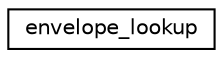 digraph "Graphical Class Hierarchy"
{
  edge [fontname="Helvetica",fontsize="10",labelfontname="Helvetica",labelfontsize="10"];
  node [fontname="Helvetica",fontsize="10",shape=record];
  rankdir="LR";
  Node1 [label="envelope_lookup",height=0.2,width=0.4,color="black", fillcolor="white", style="filled",URL="$structenvelope__lookup.html"];
}
